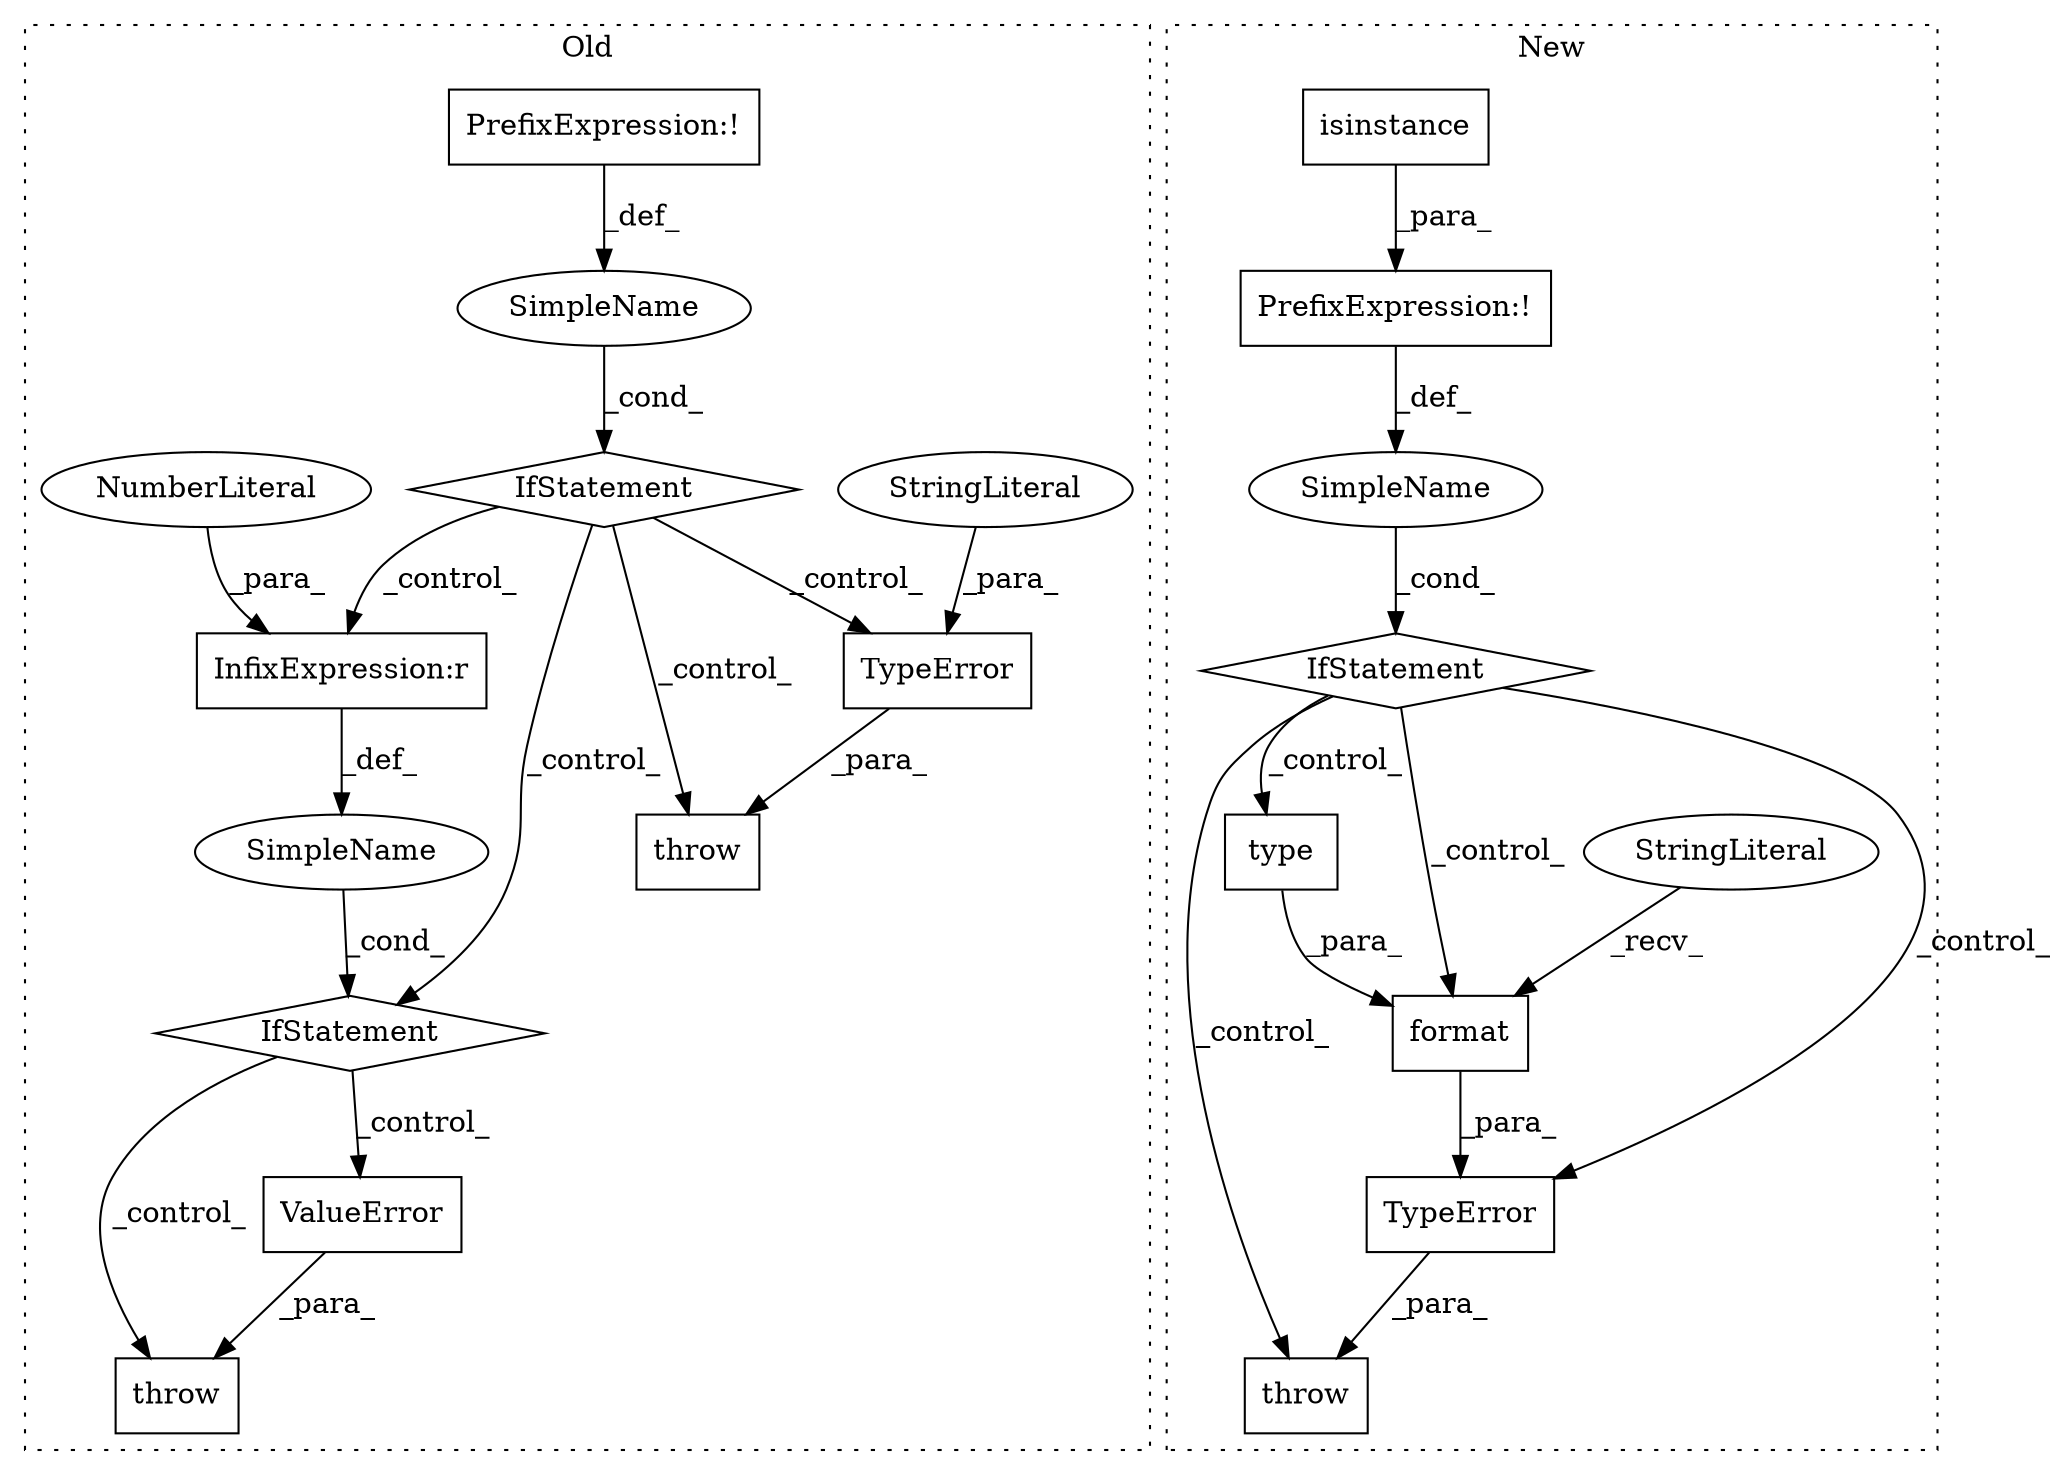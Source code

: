digraph G {
subgraph cluster0 {
1 [label="TypeError" a="32" s="1465,1528" l="10,1" shape="box"];
3 [label="throw" a="53" s="1459" l="6" shape="box"];
5 [label="StringLiteral" a="45" s="1475" l="53" shape="ellipse"];
11 [label="PrefixExpression:!" a="38" s="1426" l="1" shape="box"];
13 [label="SimpleName" a="42" s="" l="" shape="ellipse"];
15 [label="InfixExpression:r" a="27" s="1591" l="4" shape="box"];
16 [label="NumberLiteral" a="34" s="1595" l="1" shape="ellipse"];
17 [label="throw" a="53" s="1608" l="6" shape="box"];
18 [label="SimpleName" a="42" s="" l="" shape="ellipse"];
19 [label="IfStatement" a="25" s="1541,1598" l="4,2" shape="diamond"];
20 [label="ValueError" a="32" s="1614" l="12" shape="box"];
21 [label="IfStatement" a="25" s="1422,1449" l="4,2" shape="diamond"];
label = "Old";
style="dotted";
}
subgraph cluster1 {
2 [label="isinstance" a="32" s="880,909" l="11,1" shape="box"];
4 [label="IfStatement" a="25" s="875,910" l="4,2" shape="diamond"];
6 [label="throw" a="53" s="920" l="6" shape="box"];
7 [label="SimpleName" a="42" s="" l="" shape="ellipse"];
8 [label="TypeError" a="32" s="926,998" l="10,1" shape="box"];
9 [label="PrefixExpression:!" a="38" s="879" l="1" shape="box"];
10 [label="type" a="32" s="986,996" l="5,1" shape="box"];
12 [label="format" a="32" s="979,997" l="7,1" shape="box"];
14 [label="StringLiteral" a="45" s="936" l="42" shape="ellipse"];
label = "New";
style="dotted";
}
1 -> 3 [label="_para_"];
2 -> 9 [label="_para_"];
4 -> 10 [label="_control_"];
4 -> 8 [label="_control_"];
4 -> 6 [label="_control_"];
4 -> 12 [label="_control_"];
5 -> 1 [label="_para_"];
7 -> 4 [label="_cond_"];
8 -> 6 [label="_para_"];
9 -> 7 [label="_def_"];
10 -> 12 [label="_para_"];
11 -> 13 [label="_def_"];
12 -> 8 [label="_para_"];
13 -> 21 [label="_cond_"];
14 -> 12 [label="_recv_"];
15 -> 18 [label="_def_"];
16 -> 15 [label="_para_"];
18 -> 19 [label="_cond_"];
19 -> 20 [label="_control_"];
19 -> 17 [label="_control_"];
20 -> 17 [label="_para_"];
21 -> 3 [label="_control_"];
21 -> 15 [label="_control_"];
21 -> 1 [label="_control_"];
21 -> 19 [label="_control_"];
}